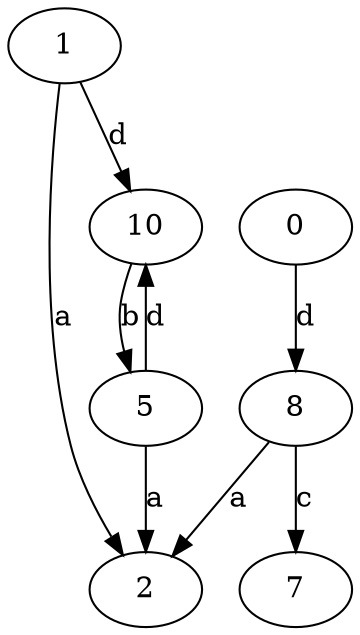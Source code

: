 strict digraph  {
1;
2;
0;
5;
7;
8;
10;
1 -> 2  [label=a];
1 -> 10  [label=d];
0 -> 8  [label=d];
5 -> 2  [label=a];
5 -> 10  [label=d];
8 -> 2  [label=a];
8 -> 7  [label=c];
10 -> 5  [label=b];
}
